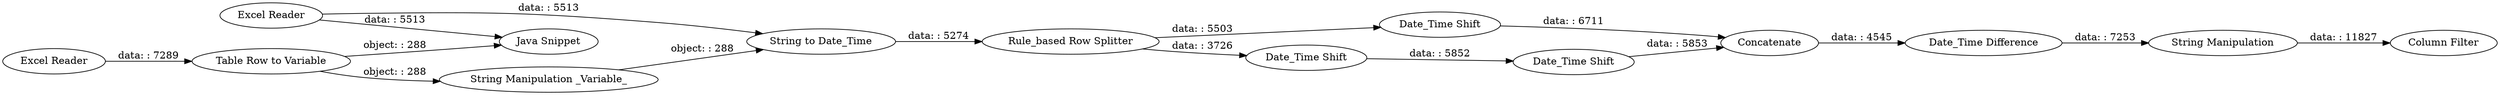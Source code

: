 digraph {
	"2599436946339094356_18" [label="Column Filter"]
	"2599436946339094356_14" [label="Date_Time Shift"]
	"2599436946339094356_3" [label="Table Row to Variable"]
	"2599436946339094356_16" [label="Date_Time Shift"]
	"2599436946339094356_4" [label="Java Snippet"]
	"2599436946339094356_12" [label="Rule_based Row Splitter"]
	"2599436946339094356_17" [label="String Manipulation"]
	"2599436946339094356_13" [label="Date_Time Shift"]
	"2599436946339094356_5" [label="String Manipulation _Variable_"]
	"2599436946339094356_1" [label="Excel Reader"]
	"2599436946339094356_7" [label="Date_Time Difference"]
	"2599436946339094356_15" [label=Concatenate]
	"2599436946339094356_6" [label="String to Date_Time"]
	"2599436946339094356_2" [label="Excel Reader"]
	"2599436946339094356_12" -> "2599436946339094356_14" [label="data: : 5503"]
	"2599436946339094356_13" -> "2599436946339094356_16" [label="data: : 5852"]
	"2599436946339094356_3" -> "2599436946339094356_5" [label="object: : 288"]
	"2599436946339094356_15" -> "2599436946339094356_7" [label="data: : 4545"]
	"2599436946339094356_6" -> "2599436946339094356_12" [label="data: : 5274"]
	"2599436946339094356_14" -> "2599436946339094356_15" [label="data: : 6711"]
	"2599436946339094356_1" -> "2599436946339094356_4" [label="data: : 5513"]
	"2599436946339094356_17" -> "2599436946339094356_18" [label="data: : 11827"]
	"2599436946339094356_3" -> "2599436946339094356_4" [label="object: : 288"]
	"2599436946339094356_5" -> "2599436946339094356_6" [label="object: : 288"]
	"2599436946339094356_2" -> "2599436946339094356_3" [label="data: : 7289"]
	"2599436946339094356_12" -> "2599436946339094356_13" [label="data: : 3726"]
	"2599436946339094356_1" -> "2599436946339094356_6" [label="data: : 5513"]
	"2599436946339094356_16" -> "2599436946339094356_15" [label="data: : 5853"]
	"2599436946339094356_7" -> "2599436946339094356_17" [label="data: : 7253"]
	rankdir=LR
}
